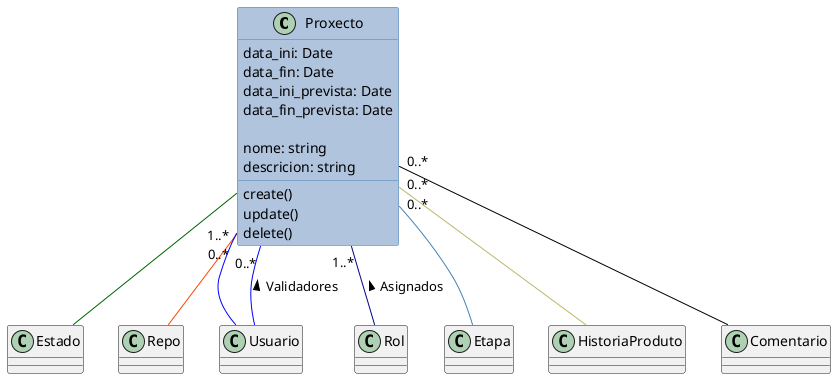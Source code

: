 @startuml Proxecto

!startsub PARCIAL
    class Proxecto #LightSteelBlue ##SteelBlue {
        ' Propiedades
        {field} data_ini: Date
        {field} data_fin: Date
        {field} data_ini_prevista: Date
        {field} data_fin_prevista: Date

        {field} nome: string
        {field} descricion: string

        ' Métodos
        {method} create()
        {method} update()
        {method} delete()
    }

    Proxecto -- Estado #DarkGreen
    Proxecto "0..*" -- Repo #OrangeRed
    Proxecto "1..*" -- Usuario #Blue
    Proxecto "0..*" -- Usuario #Blue : Validadores <
    Proxecto "1..*" -- Rol #DarkBlue : Asignados <
    Proxecto "0..*" -- Etapa #SteelBlue
    Proxecto "0..*" -- HistoriaProduto #DarkKhaki
    Proxecto "0..*" -- Comentario #Black
!endsub

@enduml